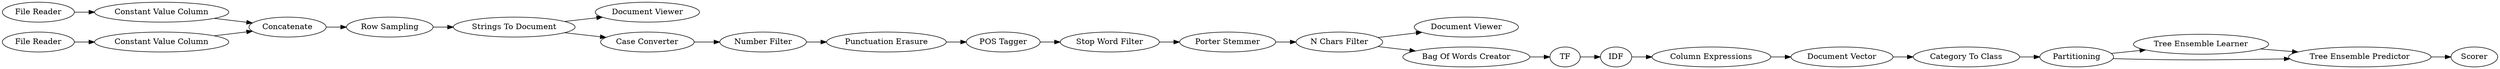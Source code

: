 digraph {
	10 -> 30
	20 -> 21
	21 -> 23
	7 -> 8
	6 -> 31
	13 -> 14
	31 -> 7
	27 -> 28
	28 -> 26
	23 -> 28
	4 -> 6
	2 -> 4
	12 -> 13
	18 -> 19
	10 -> 16
	14 -> 15
	17 -> 18
	11 -> 12
	9 -> 11
	3 -> 5
	23 -> 27
	7 -> 9
	19 -> 20
	5 -> 6
	15 -> 10
	16 -> 17
	27 [label="Tree Ensemble Learner"]
	7 [label="Strings To Document"]
	9 [label="Case Converter"]
	18 [label=IDF]
	21 [label="Category To Class"]
	26 [label=Scorer]
	8 [label="Document Viewer"]
	17 [label=TF]
	3 [label="File Reader"]
	19 [label="Column Expressions"]
	31 [label="Row Sampling"]
	6 [label=Concatenate]
	15 [label="Porter Stemmer"]
	12 [label="Punctuation Erasure"]
	10 [label="N Chars Filter"]
	16 [label="Bag Of Words Creator"]
	28 [label="Tree Ensemble Predictor"]
	11 [label="Number Filter"]
	4 [label="Constant Value Column"]
	23 [label=Partitioning]
	14 [label="Stop Word Filter"]
	5 [label="Constant Value Column"]
	13 [label="POS Tagger"]
	20 [label="Document Vector"]
	30 [label="Document Viewer"]
	2 [label="File Reader"]
	rankdir=LR
}
